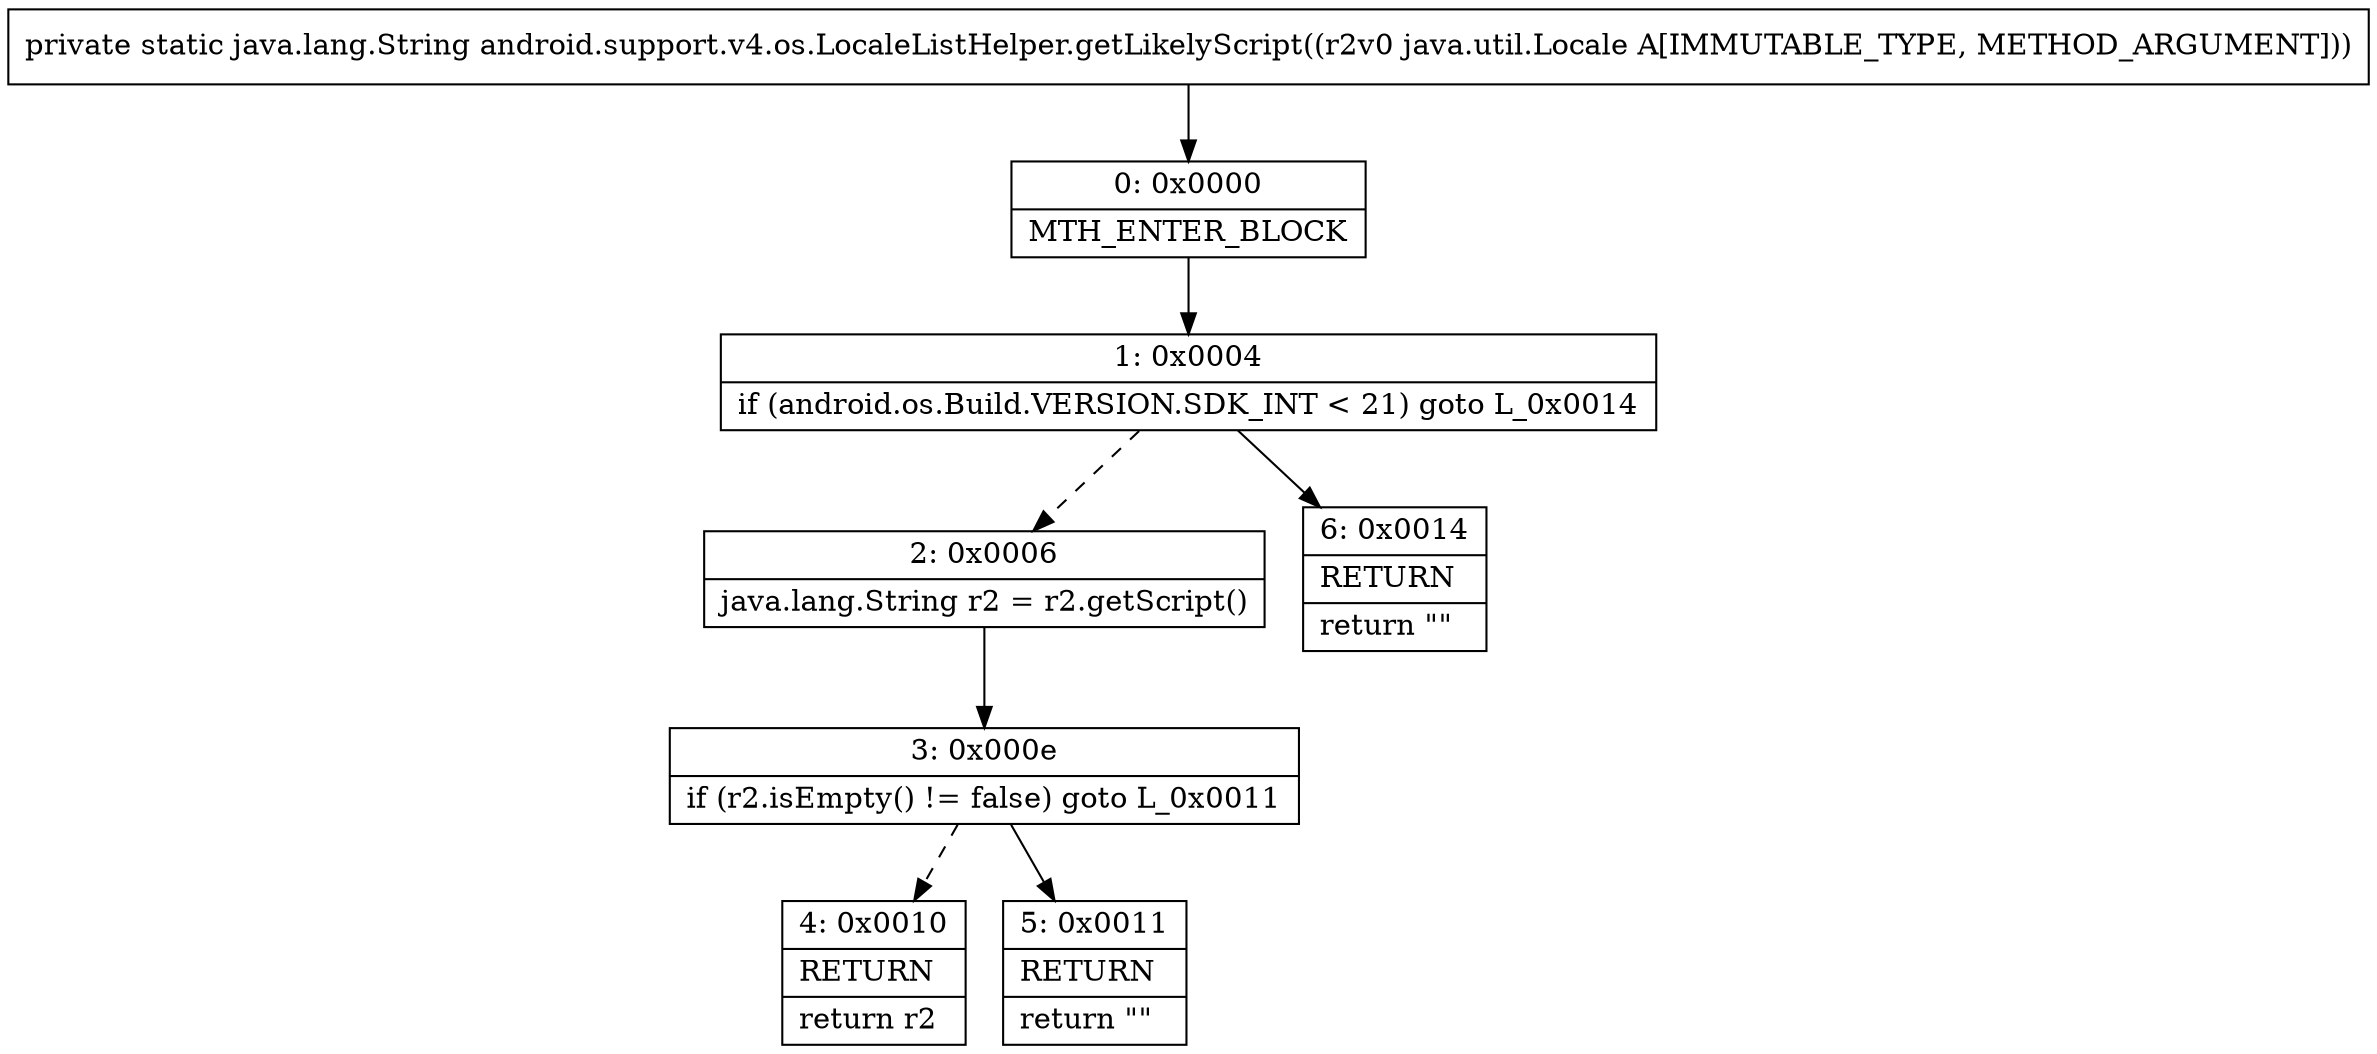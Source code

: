 digraph "CFG forandroid.support.v4.os.LocaleListHelper.getLikelyScript(Ljava\/util\/Locale;)Ljava\/lang\/String;" {
Node_0 [shape=record,label="{0\:\ 0x0000|MTH_ENTER_BLOCK\l}"];
Node_1 [shape=record,label="{1\:\ 0x0004|if (android.os.Build.VERSION.SDK_INT \< 21) goto L_0x0014\l}"];
Node_2 [shape=record,label="{2\:\ 0x0006|java.lang.String r2 = r2.getScript()\l}"];
Node_3 [shape=record,label="{3\:\ 0x000e|if (r2.isEmpty() != false) goto L_0x0011\l}"];
Node_4 [shape=record,label="{4\:\ 0x0010|RETURN\l|return r2\l}"];
Node_5 [shape=record,label="{5\:\ 0x0011|RETURN\l|return \"\"\l}"];
Node_6 [shape=record,label="{6\:\ 0x0014|RETURN\l|return \"\"\l}"];
MethodNode[shape=record,label="{private static java.lang.String android.support.v4.os.LocaleListHelper.getLikelyScript((r2v0 java.util.Locale A[IMMUTABLE_TYPE, METHOD_ARGUMENT])) }"];
MethodNode -> Node_0;
Node_0 -> Node_1;
Node_1 -> Node_2[style=dashed];
Node_1 -> Node_6;
Node_2 -> Node_3;
Node_3 -> Node_4[style=dashed];
Node_3 -> Node_5;
}

